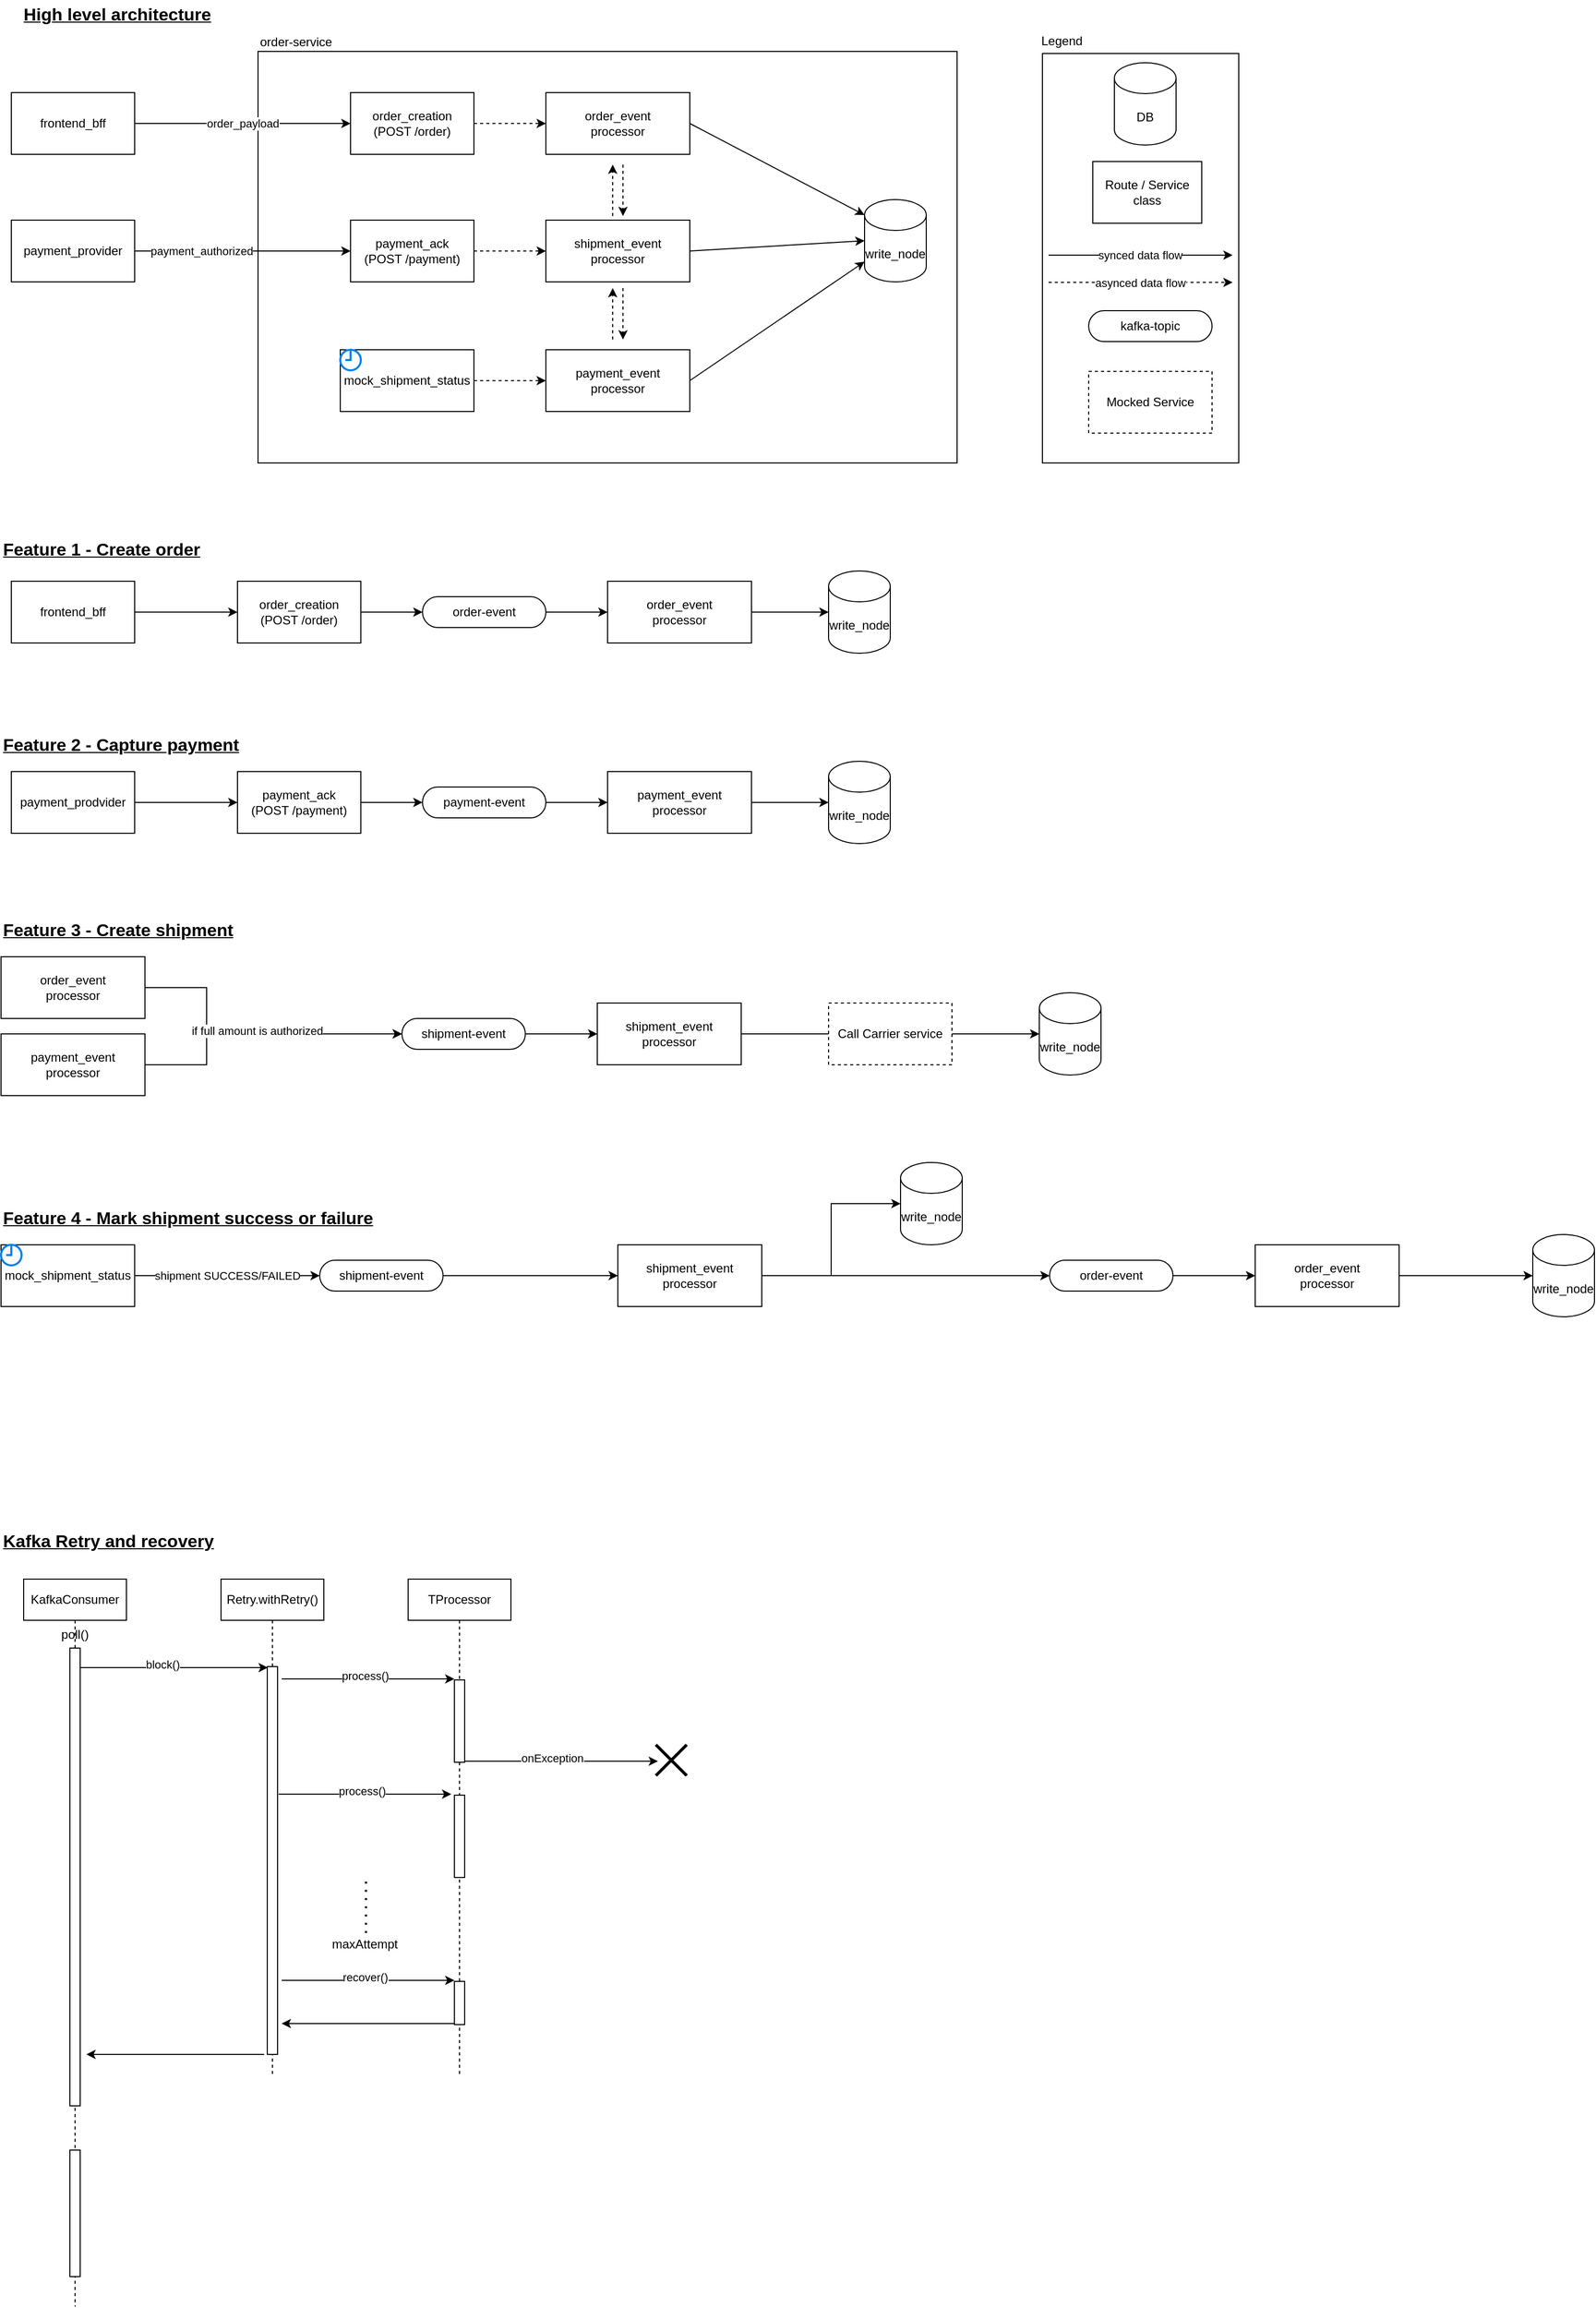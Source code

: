 <mxfile version="14.7.4" type="embed"><diagram id="DnIzjtSNVaGbE5f_AneU" name="Page-1"><mxGraphModel dx="1381" dy="669" grid="0" gridSize="10" guides="1" tooltips="1" connect="1" arrows="1" fold="1" page="0" pageScale="1" pageWidth="827" pageHeight="1169" math="0" shadow="0"><root><mxCell id="0"/><mxCell id="1" parent="0"/><mxCell id="161" value="" style="endArrow=classic;html=1;" parent="1" source="152" edge="1"><mxGeometry width="50" height="50" relative="1" as="geometry"><mxPoint x="149" y="1639" as="sourcePoint"/><mxPoint x="268.5" y="1639" as="targetPoint"/></mxGeometry></mxCell><mxCell id="162" value="block()" style="edgeLabel;html=1;align=center;verticalAlign=middle;resizable=0;points=[];" parent="161" vertex="1" connectable="0"><mxGeometry x="-0.665" y="3" relative="1" as="geometry"><mxPoint x="53" as="offset"/></mxGeometry></mxCell><mxCell id="18" style="edgeStyle=orthogonalEdgeStyle;rounded=0;orthogonalLoop=1;jettySize=auto;html=1;exitX=1;exitY=0.5;exitDx=0;exitDy=0;entryX=0;entryY=0.5;entryDx=0;entryDy=0;" parent="1" source="13" target="14" edge="1"><mxGeometry relative="1" as="geometry"/></mxCell><mxCell id="13" value="frontend_bff" style="rounded=0;whiteSpace=wrap;html=1;" parent="1" vertex="1"><mxGeometry x="19" y="583" width="120" height="60" as="geometry"/></mxCell><mxCell id="19" style="edgeStyle=orthogonalEdgeStyle;rounded=0;orthogonalLoop=1;jettySize=auto;html=1;exitX=1;exitY=0.5;exitDx=0;exitDy=0;" parent="1" source="14" target="15" edge="1"><mxGeometry relative="1" as="geometry"/></mxCell><mxCell id="14" value="order_creation&lt;br&gt;(POST /order)" style="rounded=0;whiteSpace=wrap;html=1;" parent="1" vertex="1"><mxGeometry x="239" y="583" width="120" height="60" as="geometry"/></mxCell><mxCell id="20" style="edgeStyle=orthogonalEdgeStyle;rounded=0;orthogonalLoop=1;jettySize=auto;html=1;exitX=1;exitY=0.5;exitDx=0;exitDy=0;entryX=0;entryY=0.5;entryDx=0;entryDy=0;" parent="1" source="15" target="16" edge="1"><mxGeometry relative="1" as="geometry"/></mxCell><mxCell id="15" value="order-event" style="rounded=1;whiteSpace=wrap;html=1;arcSize=50;" parent="1" vertex="1"><mxGeometry x="419" y="598" width="120" height="30" as="geometry"/></mxCell><mxCell id="21" style="edgeStyle=orthogonalEdgeStyle;rounded=0;orthogonalLoop=1;jettySize=auto;html=1;exitX=1;exitY=0.5;exitDx=0;exitDy=0;entryX=0;entryY=0.5;entryDx=0;entryDy=0;entryPerimeter=0;" parent="1" source="16" target="17" edge="1"><mxGeometry relative="1" as="geometry"/></mxCell><mxCell id="16" value="order_event&lt;br&gt;processor" style="rounded=0;whiteSpace=wrap;html=1;" parent="1" vertex="1"><mxGeometry x="599" y="583" width="140" height="60" as="geometry"/></mxCell><mxCell id="17" value="write_node" style="shape=cylinder3;whiteSpace=wrap;html=1;boundedLbl=1;backgroundOutline=1;size=15;" parent="1" vertex="1"><mxGeometry x="814" y="573" width="60" height="80" as="geometry"/></mxCell><mxCell id="22" style="edgeStyle=orthogonalEdgeStyle;rounded=0;orthogonalLoop=1;jettySize=auto;html=1;exitX=1;exitY=0.5;exitDx=0;exitDy=0;entryX=0;entryY=0.5;entryDx=0;entryDy=0;" parent="1" source="23" target="25" edge="1"><mxGeometry relative="1" as="geometry"/></mxCell><mxCell id="23" value="payment_prodvider" style="rounded=0;whiteSpace=wrap;html=1;" parent="1" vertex="1"><mxGeometry x="19" y="768" width="120" height="60" as="geometry"/></mxCell><mxCell id="24" style="edgeStyle=orthogonalEdgeStyle;rounded=0;orthogonalLoop=1;jettySize=auto;html=1;exitX=1;exitY=0.5;exitDx=0;exitDy=0;" parent="1" source="25" target="27" edge="1"><mxGeometry relative="1" as="geometry"/></mxCell><mxCell id="25" value="payment_ack&lt;br&gt;(POST /payment)" style="rounded=0;whiteSpace=wrap;html=1;" parent="1" vertex="1"><mxGeometry x="239" y="768" width="120" height="60" as="geometry"/></mxCell><mxCell id="26" style="edgeStyle=orthogonalEdgeStyle;rounded=0;orthogonalLoop=1;jettySize=auto;html=1;exitX=1;exitY=0.5;exitDx=0;exitDy=0;entryX=0;entryY=0.5;entryDx=0;entryDy=0;" parent="1" source="27" target="29" edge="1"><mxGeometry relative="1" as="geometry"/></mxCell><mxCell id="27" value="payment-event" style="rounded=1;whiteSpace=wrap;html=1;arcSize=50;" parent="1" vertex="1"><mxGeometry x="419" y="783" width="120" height="30" as="geometry"/></mxCell><mxCell id="28" style="edgeStyle=orthogonalEdgeStyle;rounded=0;orthogonalLoop=1;jettySize=auto;html=1;exitX=1;exitY=0.5;exitDx=0;exitDy=0;entryX=0;entryY=0.5;entryDx=0;entryDy=0;entryPerimeter=0;" parent="1" source="29" target="30" edge="1"><mxGeometry relative="1" as="geometry"/></mxCell><mxCell id="29" value="payment_event&lt;br&gt;processor" style="rounded=0;whiteSpace=wrap;html=1;" parent="1" vertex="1"><mxGeometry x="599" y="768" width="140" height="60" as="geometry"/></mxCell><mxCell id="30" value="write_node" style="shape=cylinder3;whiteSpace=wrap;html=1;boundedLbl=1;backgroundOutline=1;size=15;" parent="1" vertex="1"><mxGeometry x="814" y="758" width="60" height="80" as="geometry"/></mxCell><mxCell id="35" style="edgeStyle=orthogonalEdgeStyle;rounded=0;orthogonalLoop=1;jettySize=auto;html=1;exitX=1;exitY=0.5;exitDx=0;exitDy=0;entryX=0;entryY=0.5;entryDx=0;entryDy=0;" parent="1" source="32" target="34" edge="1"><mxGeometry relative="1" as="geometry"><Array as="points"><mxPoint x="209" y="978"/><mxPoint x="209" y="1023"/></Array></mxGeometry></mxCell><mxCell id="32" value="order_event&lt;br&gt;processor" style="rounded=0;whiteSpace=wrap;html=1;" parent="1" vertex="1"><mxGeometry x="9" y="948" width="140" height="60" as="geometry"/></mxCell><mxCell id="36" style="edgeStyle=orthogonalEdgeStyle;rounded=0;orthogonalLoop=1;jettySize=auto;html=1;exitX=1;exitY=0.5;exitDx=0;exitDy=0;" parent="1" source="33" target="34" edge="1"><mxGeometry relative="1" as="geometry"><Array as="points"><mxPoint x="209" y="1053"/><mxPoint x="209" y="1023"/></Array></mxGeometry></mxCell><mxCell id="37" value="if full amount is authorized" style="edgeLabel;html=1;align=center;verticalAlign=middle;resizable=0;points=[];" parent="36" vertex="1" connectable="0"><mxGeometry x="-0.007" y="3" relative="1" as="geometry"><mxPoint as="offset"/></mxGeometry></mxCell><mxCell id="33" value="payment_event&lt;br&gt;processor" style="rounded=0;whiteSpace=wrap;html=1;" parent="1" vertex="1"><mxGeometry x="9" y="1023" width="140" height="60" as="geometry"/></mxCell><mxCell id="39" style="edgeStyle=orthogonalEdgeStyle;rounded=0;orthogonalLoop=1;jettySize=auto;html=1;exitX=1;exitY=0.5;exitDx=0;exitDy=0;entryX=0;entryY=0.5;entryDx=0;entryDy=0;" parent="1" source="34" target="38" edge="1"><mxGeometry relative="1" as="geometry"/></mxCell><mxCell id="34" value="shipment-event" style="rounded=1;whiteSpace=wrap;html=1;arcSize=50;" parent="1" vertex="1"><mxGeometry x="399" y="1008" width="120" height="30" as="geometry"/></mxCell><mxCell id="41" style="edgeStyle=orthogonalEdgeStyle;rounded=0;orthogonalLoop=1;jettySize=auto;html=1;exitX=1;exitY=0.5;exitDx=0;exitDy=0;entryX=0;entryY=0.5;entryDx=0;entryDy=0;entryPerimeter=0;" parent="1" source="38" target="40" edge="1"><mxGeometry relative="1" as="geometry"/></mxCell><mxCell id="38" value="shipment_event&lt;br&gt;processor" style="rounded=0;whiteSpace=wrap;html=1;" parent="1" vertex="1"><mxGeometry x="589" y="993" width="140" height="60" as="geometry"/></mxCell><mxCell id="40" value="write_node" style="shape=cylinder3;whiteSpace=wrap;html=1;boundedLbl=1;backgroundOutline=1;size=15;" parent="1" vertex="1"><mxGeometry x="1019" y="983" width="60" height="80" as="geometry"/></mxCell><mxCell id="42" value="Call Carrier service" style="rounded=0;whiteSpace=wrap;html=1;dashed=1;" parent="1" vertex="1"><mxGeometry x="814" y="993" width="120" height="60" as="geometry"/></mxCell><mxCell id="46" style="edgeStyle=orthogonalEdgeStyle;rounded=0;orthogonalLoop=1;jettySize=auto;html=1;exitX=1;exitY=0.5;exitDx=0;exitDy=0;entryX=0;entryY=0.5;entryDx=0;entryDy=0;" parent="1" source="43" target="45" edge="1"><mxGeometry relative="1" as="geometry"/></mxCell><mxCell id="47" value="shipment SUCCESS/FAILED" style="edgeLabel;html=1;align=center;verticalAlign=middle;resizable=0;points=[];" parent="46" vertex="1" connectable="0"><mxGeometry x="-0.489" y="-1" relative="1" as="geometry"><mxPoint x="44" y="-1" as="offset"/></mxGeometry></mxCell><mxCell id="43" value="mock_shipment_status" style="rounded=0;whiteSpace=wrap;html=1;" parent="1" vertex="1"><mxGeometry x="9" y="1228" width="130" height="60" as="geometry"/></mxCell><mxCell id="44" value="" style="html=1;verticalLabelPosition=bottom;align=center;labelBackgroundColor=#ffffff;verticalAlign=top;strokeWidth=2;strokeColor=#0080F0;shadow=0;dashed=0;shape=mxgraph.ios7.icons.clock;" parent="1" vertex="1"><mxGeometry x="9" y="1228" width="20" height="20" as="geometry"/></mxCell><mxCell id="49" style="edgeStyle=orthogonalEdgeStyle;rounded=0;orthogonalLoop=1;jettySize=auto;html=1;exitX=1;exitY=0.5;exitDx=0;exitDy=0;entryX=0;entryY=0.5;entryDx=0;entryDy=0;" parent="1" source="45" target="48" edge="1"><mxGeometry relative="1" as="geometry"/></mxCell><mxCell id="45" value="shipment-event" style="rounded=1;whiteSpace=wrap;html=1;arcSize=50;" parent="1" vertex="1"><mxGeometry x="319" y="1243" width="120" height="30" as="geometry"/></mxCell><mxCell id="51" style="edgeStyle=orthogonalEdgeStyle;rounded=0;orthogonalLoop=1;jettySize=auto;html=1;exitX=1;exitY=0.5;exitDx=0;exitDy=0;entryX=0;entryY=0.5;entryDx=0;entryDy=0;entryPerimeter=0;" parent="1" source="48" target="50" edge="1"><mxGeometry relative="1" as="geometry"/></mxCell><mxCell id="53" style="edgeStyle=orthogonalEdgeStyle;rounded=0;orthogonalLoop=1;jettySize=auto;html=1;exitX=1;exitY=0.5;exitDx=0;exitDy=0;entryX=0;entryY=0.5;entryDx=0;entryDy=0;" parent="1" source="48" target="52" edge="1"><mxGeometry relative="1" as="geometry"/></mxCell><mxCell id="48" value="shipment_event&lt;br&gt;processor" style="rounded=0;whiteSpace=wrap;html=1;" parent="1" vertex="1"><mxGeometry x="609" y="1228" width="140" height="60" as="geometry"/></mxCell><mxCell id="50" value="write_node" style="shape=cylinder3;whiteSpace=wrap;html=1;boundedLbl=1;backgroundOutline=1;size=15;" parent="1" vertex="1"><mxGeometry x="884" y="1148" width="60" height="80" as="geometry"/></mxCell><mxCell id="56" style="edgeStyle=orthogonalEdgeStyle;rounded=0;orthogonalLoop=1;jettySize=auto;html=1;exitX=1;exitY=0.5;exitDx=0;exitDy=0;" parent="1" source="52" target="54" edge="1"><mxGeometry relative="1" as="geometry"/></mxCell><mxCell id="52" value="order-event" style="rounded=1;whiteSpace=wrap;html=1;arcSize=50;" parent="1" vertex="1"><mxGeometry x="1029" y="1243" width="120" height="30" as="geometry"/></mxCell><mxCell id="57" style="edgeStyle=orthogonalEdgeStyle;rounded=0;orthogonalLoop=1;jettySize=auto;html=1;exitX=1;exitY=0.5;exitDx=0;exitDy=0;" parent="1" source="54" target="55" edge="1"><mxGeometry relative="1" as="geometry"/></mxCell><mxCell id="54" value="order_event&lt;br&gt;processor" style="rounded=0;whiteSpace=wrap;html=1;" parent="1" vertex="1"><mxGeometry x="1229" y="1228" width="140" height="60" as="geometry"/></mxCell><mxCell id="55" value="write_node" style="shape=cylinder3;whiteSpace=wrap;html=1;boundedLbl=1;backgroundOutline=1;size=15;" parent="1" vertex="1"><mxGeometry x="1499" y="1218" width="60" height="80" as="geometry"/></mxCell><mxCell id="58" value="Feature 1 - Create order" style="text;html=1;strokeColor=none;fillColor=none;align=left;verticalAlign=middle;whiteSpace=wrap;rounded=0;dashed=1;fontSize=17;fontStyle=5" parent="1" vertex="1"><mxGeometry x="9" y="538" width="250" height="30" as="geometry"/></mxCell><mxCell id="59" value="Feature 2 - Capture payment" style="text;html=1;strokeColor=none;fillColor=none;align=left;verticalAlign=middle;whiteSpace=wrap;rounded=0;dashed=1;fontSize=17;fontStyle=5" parent="1" vertex="1"><mxGeometry x="9" y="728" width="250" height="30" as="geometry"/></mxCell><mxCell id="60" value="Feature 3 - Create shipment" style="text;html=1;strokeColor=none;fillColor=none;align=left;verticalAlign=middle;whiteSpace=wrap;rounded=0;dashed=1;fontSize=17;fontStyle=5" parent="1" vertex="1"><mxGeometry x="9" y="908" width="250" height="30" as="geometry"/></mxCell><mxCell id="61" value="Feature 4 - Mark shipment success or failure" style="text;html=1;strokeColor=none;fillColor=none;align=left;verticalAlign=middle;whiteSpace=wrap;rounded=0;dashed=1;fontSize=17;fontStyle=5" parent="1" vertex="1"><mxGeometry x="9" y="1188" width="473" height="30" as="geometry"/></mxCell><mxCell id="113" value="&lt;u&gt;&lt;b&gt;High level architecture&lt;/b&gt;&lt;/u&gt;" style="text;html=1;strokeColor=none;fillColor=none;align=left;verticalAlign=middle;whiteSpace=wrap;rounded=0;dashed=1;fontSize=17;" parent="1" vertex="1"><mxGeometry x="29" y="18" width="250" height="30" as="geometry"/></mxCell><mxCell id="114" value="" style="rounded=0;whiteSpace=wrap;html=1;" parent="1" vertex="1"><mxGeometry x="1022" y="70" width="191" height="398" as="geometry"/></mxCell><mxCell id="115" value="Legend" style="text;html=1;strokeColor=none;fillColor=none;align=left;verticalAlign=middle;whiteSpace=wrap;rounded=0;" parent="1" vertex="1"><mxGeometry x="1019" y="48" width="40" height="20" as="geometry"/></mxCell><mxCell id="116" value="DB" style="shape=cylinder3;whiteSpace=wrap;html=1;boundedLbl=1;backgroundOutline=1;size=15;" parent="1" vertex="1"><mxGeometry x="1092" y="79" width="60" height="80" as="geometry"/></mxCell><mxCell id="144" value="Route / Service class" style="rounded=0;whiteSpace=wrap;html=1;" parent="1" vertex="1"><mxGeometry x="1071" y="175" width="106" height="60" as="geometry"/></mxCell><mxCell id="146" value="" style="edgeStyle=none;rounded=0;orthogonalLoop=1;jettySize=auto;html=1;" parent="1" edge="1"><mxGeometry relative="1" as="geometry"><mxPoint x="1028" y="266" as="sourcePoint"/><mxPoint x="1207" y="266" as="targetPoint"/></mxGeometry></mxCell><mxCell id="147" value="synced data flow" style="edgeLabel;html=1;align=center;verticalAlign=middle;resizable=0;points=[];" parent="146" vertex="1" connectable="0"><mxGeometry x="-0.397" y="-2" relative="1" as="geometry"><mxPoint x="35" y="-2" as="offset"/></mxGeometry></mxCell><mxCell id="148" value="asyn" style="edgeStyle=none;rounded=0;orthogonalLoop=1;jettySize=auto;html=1;dashed=1;" parent="1" edge="1"><mxGeometry relative="1" as="geometry"><mxPoint x="1028" y="292.5" as="sourcePoint"/><mxPoint x="1207" y="292.5" as="targetPoint"/></mxGeometry></mxCell><mxCell id="149" value="asynced data flow" style="edgeLabel;html=1;align=center;verticalAlign=middle;resizable=0;points=[];" parent="148" vertex="1" connectable="0"><mxGeometry x="-0.397" y="-2" relative="1" as="geometry"><mxPoint x="35" y="-2" as="offset"/></mxGeometry></mxCell><mxCell id="150" value="kafka-topic" style="rounded=1;whiteSpace=wrap;html=1;arcSize=50;" parent="1" vertex="1"><mxGeometry x="1067" y="320" width="120" height="30" as="geometry"/></mxCell><mxCell id="152" value="KafkaConsumer" style="shape=umlLifeline;perimeter=lifelinePerimeter;whiteSpace=wrap;html=1;container=1;collapsible=0;recursiveResize=0;outlineConnect=0;" parent="1" vertex="1"><mxGeometry x="31" y="1553" width="100" height="707" as="geometry"/></mxCell><mxCell id="155" value="" style="html=1;points=[];perimeter=orthogonalPerimeter;" parent="152" vertex="1"><mxGeometry x="45" y="67" width="10" height="445" as="geometry"/></mxCell><mxCell id="160" value="poll()" style="text;html=1;strokeColor=none;fillColor=none;align=center;verticalAlign=middle;whiteSpace=wrap;rounded=0;" parent="152" vertex="1"><mxGeometry x="30" y="44" width="40" height="20" as="geometry"/></mxCell><mxCell id="153" value="Retry.withRetry()" style="shape=umlLifeline;perimeter=lifelinePerimeter;whiteSpace=wrap;html=1;container=1;collapsible=0;recursiveResize=0;outlineConnect=0;" parent="1" vertex="1"><mxGeometry x="223" y="1553" width="100" height="483" as="geometry"/></mxCell><mxCell id="156" value="" style="html=1;points=[];perimeter=orthogonalPerimeter;" parent="153" vertex="1"><mxGeometry x="45" y="85" width="10" height="377" as="geometry"/></mxCell><mxCell id="154" value="TProcessor" style="shape=umlLifeline;perimeter=lifelinePerimeter;whiteSpace=wrap;html=1;container=1;collapsible=0;recursiveResize=0;outlineConnect=0;" parent="1" vertex="1"><mxGeometry x="405" y="1553" width="100" height="483" as="geometry"/></mxCell><mxCell id="157" value="" style="html=1;points=[];perimeter=orthogonalPerimeter;" parent="154" vertex="1"><mxGeometry x="45" y="98" width="10" height="80" as="geometry"/></mxCell><mxCell id="158" value="" style="html=1;points=[];perimeter=orthogonalPerimeter;" parent="1" vertex="1"><mxGeometry x="450" y="1763" width="10" height="80" as="geometry"/></mxCell><mxCell id="159" value="" style="html=1;points=[];perimeter=orthogonalPerimeter;" parent="1" vertex="1"><mxGeometry x="450" y="1944" width="10" height="42" as="geometry"/></mxCell><mxCell id="163" value="" style="endArrow=classic;html=1;" parent="1" edge="1"><mxGeometry width="50" height="50" relative="1" as="geometry"><mxPoint x="282" y="1650" as="sourcePoint"/><mxPoint x="450" y="1650" as="targetPoint"/></mxGeometry></mxCell><mxCell id="164" value="process()" style="edgeLabel;html=1;align=center;verticalAlign=middle;resizable=0;points=[];" parent="163" vertex="1" connectable="0"><mxGeometry x="-0.665" y="3" relative="1" as="geometry"><mxPoint x="53" as="offset"/></mxGeometry></mxCell><mxCell id="165" value="" style="endArrow=classic;html=1;" parent="1" edge="1"><mxGeometry width="50" height="50" relative="1" as="geometry"><mxPoint x="460" y="1730" as="sourcePoint"/><mxPoint x="648" y="1730" as="targetPoint"/></mxGeometry></mxCell><mxCell id="166" value="onException" style="edgeLabel;html=1;align=center;verticalAlign=middle;resizable=0;points=[];" parent="165" vertex="1" connectable="0"><mxGeometry x="-0.665" y="3" relative="1" as="geometry"><mxPoint x="53" as="offset"/></mxGeometry></mxCell><mxCell id="168" value="" style="shape=umlDestroy;whiteSpace=wrap;html=1;strokeWidth=3;" parent="1" vertex="1"><mxGeometry x="646" y="1714" width="30" height="30" as="geometry"/></mxCell><mxCell id="169" value="" style="endArrow=classic;html=1;" parent="1" edge="1"><mxGeometry width="50" height="50" relative="1" as="geometry"><mxPoint x="279" y="1762" as="sourcePoint"/><mxPoint x="447" y="1762" as="targetPoint"/></mxGeometry></mxCell><mxCell id="170" value="process()" style="edgeLabel;html=1;align=center;verticalAlign=middle;resizable=0;points=[];" parent="169" vertex="1" connectable="0"><mxGeometry x="-0.665" y="3" relative="1" as="geometry"><mxPoint x="53" as="offset"/></mxGeometry></mxCell><mxCell id="172" value="" style="endArrow=none;dashed=1;html=1;dashPattern=1 3;strokeWidth=2;" parent="1" edge="1"><mxGeometry width="50" height="50" relative="1" as="geometry"><mxPoint x="364" y="1897" as="sourcePoint"/><mxPoint x="364" y="1847" as="targetPoint"/></mxGeometry></mxCell><mxCell id="173" value="maxAttempt" style="text;html=1;strokeColor=none;fillColor=none;align=center;verticalAlign=middle;whiteSpace=wrap;rounded=0;" parent="1" vertex="1"><mxGeometry x="307" y="1899" width="112" height="17" as="geometry"/></mxCell><mxCell id="174" value="" style="endArrow=classic;html=1;" parent="1" edge="1"><mxGeometry width="50" height="50" relative="1" as="geometry"><mxPoint x="282" y="1943" as="sourcePoint"/><mxPoint x="450" y="1943" as="targetPoint"/></mxGeometry></mxCell><mxCell id="175" value="recover()" style="edgeLabel;html=1;align=center;verticalAlign=middle;resizable=0;points=[];" parent="174" vertex="1" connectable="0"><mxGeometry x="-0.665" y="3" relative="1" as="geometry"><mxPoint x="53" as="offset"/></mxGeometry></mxCell><mxCell id="176" value="" style="endArrow=none;html=1;startArrow=classic;startFill=1;endFill=0;" parent="1" edge="1"><mxGeometry width="50" height="50" relative="1" as="geometry"><mxPoint x="282" y="1985" as="sourcePoint"/><mxPoint x="450" y="1985" as="targetPoint"/></mxGeometry></mxCell><mxCell id="178" value="" style="endArrow=none;html=1;startArrow=classic;startFill=1;endFill=0;" parent="1" edge="1"><mxGeometry width="50" height="50" relative="1" as="geometry"><mxPoint x="92" y="2015" as="sourcePoint"/><mxPoint x="265" y="2015" as="targetPoint"/></mxGeometry></mxCell><mxCell id="179" value="" style="html=1;points=[];perimeter=orthogonalPerimeter;" parent="1" vertex="1"><mxGeometry x="76" y="2108" width="10" height="123" as="geometry"/></mxCell><mxCell id="180" value="Kafka Retry and recovery" style="text;html=1;strokeColor=none;fillColor=none;align=left;verticalAlign=middle;whiteSpace=wrap;rounded=0;dashed=1;fontSize=17;fontStyle=5" parent="1" vertex="1"><mxGeometry x="9" y="1502" width="280" height="30" as="geometry"/></mxCell><mxCell id="62" value="" style="rounded=0;whiteSpace=wrap;html=1;" parent="1" vertex="1"><mxGeometry x="259" y="68" width="680" height="400" as="geometry"/></mxCell><mxCell id="63" value="order-service" style="text;html=1;strokeColor=none;fillColor=none;align=left;verticalAlign=bottom;whiteSpace=wrap;rounded=0;" parent="1" vertex="1"><mxGeometry x="259" y="38" width="110" height="30" as="geometry"/></mxCell><mxCell id="65" value="frontend_bff" style="rounded=0;whiteSpace=wrap;html=1;" parent="1" vertex="1"><mxGeometry x="19" y="108" width="120" height="60" as="geometry"/></mxCell><mxCell id="67" value="order_creation&lt;br&gt;(POST /order)" style="rounded=0;whiteSpace=wrap;html=1;" parent="1" vertex="1"><mxGeometry x="349" y="108" width="120" height="60" as="geometry"/></mxCell><mxCell id="64" value="order_payload" style="edgeStyle=orthogonalEdgeStyle;rounded=0;orthogonalLoop=1;jettySize=auto;html=1;exitX=1;exitY=0.5;exitDx=0;exitDy=0;" parent="1" source="65" target="67" edge="1"><mxGeometry x="19" y="38" as="geometry"><mxPoint as="offset"/></mxGeometry></mxCell><mxCell id="71" value="payment_ack&lt;br&gt;(POST /payment)" style="rounded=0;whiteSpace=wrap;html=1;" parent="1" vertex="1"><mxGeometry x="349" y="232" width="120" height="60" as="geometry"/></mxCell><mxCell id="72" style="edgeStyle=orthogonalEdgeStyle;rounded=0;orthogonalLoop=1;jettySize=auto;html=1;exitX=1;exitY=0.5;exitDx=0;exitDy=0;entryX=0;entryY=0.5;entryDx=0;entryDy=0;" parent="1" source="74" target="71" edge="1"><mxGeometry x="19" y="38" as="geometry"/></mxCell><mxCell id="73" value="payment_authorized" style="edgeLabel;html=1;align=center;verticalAlign=middle;resizable=0;points=[];" parent="72" vertex="1" connectable="0"><mxGeometry x="-0.286" y="-3" relative="1" as="geometry"><mxPoint x="-10" y="-3" as="offset"/></mxGeometry></mxCell><mxCell id="74" value="payment_provider" style="rounded=0;whiteSpace=wrap;html=1;" parent="1" vertex="1"><mxGeometry x="19" y="232" width="120" height="60" as="geometry"/></mxCell><mxCell id="80" value="write_node" style="shape=cylinder3;whiteSpace=wrap;html=1;boundedLbl=1;backgroundOutline=1;size=15;" parent="1" vertex="1"><mxGeometry x="849" y="212" width="60" height="80" as="geometry"/></mxCell><mxCell id="108" style="rounded=0;orthogonalLoop=1;jettySize=auto;html=1;exitX=1;exitY=0.5;exitDx=0;exitDy=0;entryX=0;entryY=0;entryDx=0;entryDy=15;entryPerimeter=0;" parent="1" source="86" target="80" edge="1"><mxGeometry x="19" y="38" as="geometry"/></mxCell><mxCell id="86" value="order_event&lt;br&gt;processor" style="rounded=0;whiteSpace=wrap;html=1;" parent="1" vertex="1"><mxGeometry x="539" y="108" width="140" height="60" as="geometry"/></mxCell><mxCell id="105" style="edgeStyle=orthogonalEdgeStyle;rounded=0;orthogonalLoop=1;jettySize=auto;html=1;exitX=1;exitY=0.5;exitDx=0;exitDy=0;dashed=1;" parent="1" source="67" target="86" edge="1"><mxGeometry x="19" y="38" as="geometry"/></mxCell><mxCell id="111" style="edgeStyle=none;rounded=0;orthogonalLoop=1;jettySize=auto;html=1;exitX=1;exitY=0.5;exitDx=0;exitDy=0;" parent="1" source="91" target="80" edge="1"><mxGeometry x="19" y="38" as="geometry"/></mxCell><mxCell id="91" value="payment_event&lt;br&gt;processor" style="rounded=0;whiteSpace=wrap;html=1;" parent="1" vertex="1"><mxGeometry x="539" y="358" width="140" height="60" as="geometry"/></mxCell><mxCell id="110" style="edgeStyle=none;rounded=0;orthogonalLoop=1;jettySize=auto;html=1;exitX=1;exitY=0.5;exitDx=0;exitDy=0;entryX=0;entryY=0.5;entryDx=0;entryDy=0;entryPerimeter=0;" parent="1" source="94" target="80" edge="1"><mxGeometry x="19" y="38" as="geometry"/></mxCell><mxCell id="94" value="shipment_event&lt;br&gt;processor" style="rounded=0;whiteSpace=wrap;html=1;" parent="1" vertex="1"><mxGeometry x="539" y="232" width="140" height="60" as="geometry"/></mxCell><mxCell id="104" style="edgeStyle=orthogonalEdgeStyle;rounded=0;orthogonalLoop=1;jettySize=auto;html=1;exitX=1;exitY=0.5;exitDx=0;exitDy=0;entryX=0;entryY=0.5;entryDx=0;entryDy=0;dashed=1;" parent="1" source="71" target="94" edge="1"><mxGeometry x="19" y="38" as="geometry"/></mxCell><mxCell id="95" value="" style="group" parent="1" vertex="1" connectable="0"><mxGeometry x="339" y="358" width="130" height="60" as="geometry"/></mxCell><mxCell id="77" value="mock_shipment_status" style="rounded=0;whiteSpace=wrap;html=1;" parent="95" vertex="1"><mxGeometry width="130" height="60" as="geometry"/></mxCell><mxCell id="78" value="" style="html=1;verticalLabelPosition=bottom;align=center;labelBackgroundColor=#ffffff;verticalAlign=top;strokeWidth=2;strokeColor=#0080F0;shadow=0;dashed=0;shape=mxgraph.ios7.icons.clock;" parent="95" vertex="1"><mxGeometry width="20" height="20" as="geometry"/></mxCell><mxCell id="106" style="edgeStyle=orthogonalEdgeStyle;rounded=0;orthogonalLoop=1;jettySize=auto;html=1;exitX=1;exitY=0.5;exitDx=0;exitDy=0;dashed=1;" parent="1" source="77" target="91" edge="1"><mxGeometry x="19" y="38" as="geometry"/></mxCell><mxCell id="98" value="" style="endArrow=classic;html=1;dashed=1;" parent="1" edge="1"><mxGeometry x="604" y="178" width="50" height="50" as="geometry"><mxPoint x="604" y="228" as="sourcePoint"/><mxPoint x="604" y="178" as="targetPoint"/></mxGeometry></mxCell><mxCell id="99" value="" style="endArrow=classic;html=1;dashed=1;" parent="1" edge="1"><mxGeometry x="604" y="178" width="50" height="50" as="geometry"><mxPoint x="614" y="178" as="sourcePoint"/><mxPoint x="614" y="228" as="targetPoint"/></mxGeometry></mxCell><mxCell id="102" value="" style="endArrow=classic;html=1;dashed=1;" parent="1" edge="1"><mxGeometry x="604" y="298" width="50" height="50" as="geometry"><mxPoint x="604" y="348" as="sourcePoint"/><mxPoint x="604" y="298" as="targetPoint"/></mxGeometry></mxCell><mxCell id="103" value="" style="endArrow=classic;html=1;dashed=1;" parent="1" edge="1"><mxGeometry x="604" y="298" width="50" height="50" as="geometry"><mxPoint x="614" y="298" as="sourcePoint"/><mxPoint x="614" y="348" as="targetPoint"/></mxGeometry></mxCell><mxCell id="185" value="Mocked Service" style="rounded=0;whiteSpace=wrap;html=1;dashed=1;" parent="1" vertex="1"><mxGeometry x="1067" y="379" width="120" height="60" as="geometry"/></mxCell></root></mxGraphModel></diagram></mxfile>